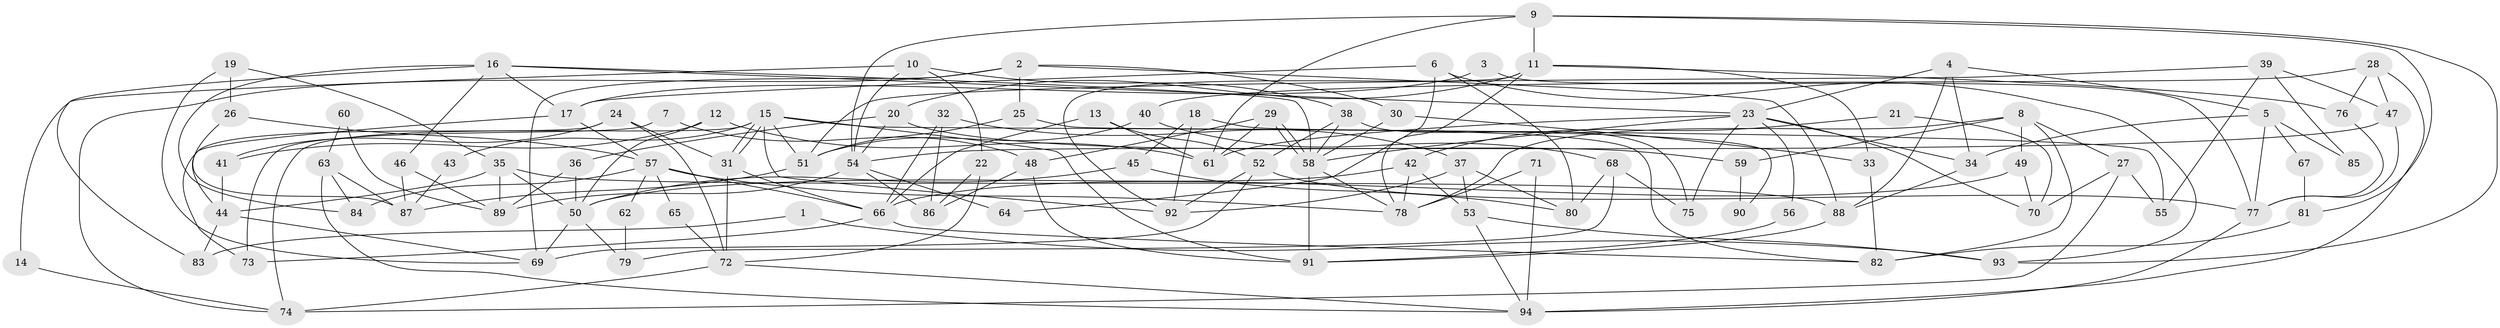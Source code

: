 // coarse degree distribution, {2: 0.11475409836065574, 6: 0.09836065573770492, 3: 0.22950819672131148, 4: 0.16393442622950818, 8: 0.08196721311475409, 5: 0.14754098360655737, 11: 0.03278688524590164, 7: 0.08196721311475409, 10: 0.01639344262295082, 9: 0.03278688524590164}
// Generated by graph-tools (version 1.1) at 2025/52/02/27/25 19:52:03]
// undirected, 94 vertices, 188 edges
graph export_dot {
graph [start="1"]
  node [color=gray90,style=filled];
  1;
  2;
  3;
  4;
  5;
  6;
  7;
  8;
  9;
  10;
  11;
  12;
  13;
  14;
  15;
  16;
  17;
  18;
  19;
  20;
  21;
  22;
  23;
  24;
  25;
  26;
  27;
  28;
  29;
  30;
  31;
  32;
  33;
  34;
  35;
  36;
  37;
  38;
  39;
  40;
  41;
  42;
  43;
  44;
  45;
  46;
  47;
  48;
  49;
  50;
  51;
  52;
  53;
  54;
  55;
  56;
  57;
  58;
  59;
  60;
  61;
  62;
  63;
  64;
  65;
  66;
  67;
  68;
  69;
  70;
  71;
  72;
  73;
  74;
  75;
  76;
  77;
  78;
  79;
  80;
  81;
  82;
  83;
  84;
  85;
  86;
  87;
  88;
  89;
  90;
  91;
  92;
  93;
  94;
  1 -- 83;
  1 -- 93;
  2 -- 88;
  2 -- 74;
  2 -- 25;
  2 -- 30;
  2 -- 69;
  3 -- 17;
  3 -- 77;
  4 -- 23;
  4 -- 88;
  4 -- 5;
  4 -- 34;
  5 -- 34;
  5 -- 67;
  5 -- 77;
  5 -- 85;
  6 -- 17;
  6 -- 93;
  6 -- 64;
  6 -- 80;
  7 -- 73;
  7 -- 48;
  8 -- 82;
  8 -- 27;
  8 -- 49;
  8 -- 59;
  8 -- 78;
  9 -- 11;
  9 -- 61;
  9 -- 54;
  9 -- 81;
  9 -- 93;
  10 -- 54;
  10 -- 22;
  10 -- 14;
  10 -- 38;
  11 -- 78;
  11 -- 20;
  11 -- 33;
  11 -- 76;
  11 -- 92;
  12 -- 61;
  12 -- 50;
  12 -- 41;
  13 -- 66;
  13 -- 52;
  13 -- 61;
  14 -- 74;
  15 -- 31;
  15 -- 31;
  15 -- 74;
  15 -- 43;
  15 -- 51;
  15 -- 55;
  15 -- 91;
  15 -- 92;
  16 -- 58;
  16 -- 23;
  16 -- 17;
  16 -- 46;
  16 -- 83;
  16 -- 84;
  17 -- 44;
  17 -- 57;
  18 -- 82;
  18 -- 92;
  18 -- 45;
  19 -- 69;
  19 -- 26;
  19 -- 35;
  20 -- 54;
  20 -- 36;
  20 -- 59;
  21 -- 70;
  21 -- 42;
  22 -- 86;
  22 -- 72;
  23 -- 34;
  23 -- 58;
  23 -- 56;
  23 -- 61;
  23 -- 70;
  23 -- 75;
  24 -- 72;
  24 -- 41;
  24 -- 31;
  24 -- 73;
  25 -- 51;
  25 -- 90;
  26 -- 57;
  26 -- 87;
  27 -- 70;
  27 -- 55;
  27 -- 74;
  28 -- 47;
  28 -- 76;
  28 -- 40;
  28 -- 94;
  29 -- 58;
  29 -- 58;
  29 -- 61;
  29 -- 48;
  30 -- 58;
  30 -- 33;
  31 -- 66;
  31 -- 72;
  32 -- 86;
  32 -- 66;
  32 -- 37;
  33 -- 82;
  34 -- 88;
  35 -- 50;
  35 -- 44;
  35 -- 88;
  35 -- 89;
  36 -- 89;
  36 -- 50;
  37 -- 92;
  37 -- 53;
  37 -- 80;
  38 -- 52;
  38 -- 58;
  38 -- 75;
  39 -- 47;
  39 -- 51;
  39 -- 55;
  39 -- 85;
  40 -- 68;
  40 -- 51;
  41 -- 44;
  42 -- 53;
  42 -- 78;
  42 -- 50;
  43 -- 87;
  44 -- 69;
  44 -- 83;
  45 -- 80;
  45 -- 50;
  46 -- 87;
  46 -- 89;
  47 -- 77;
  47 -- 54;
  48 -- 91;
  48 -- 86;
  49 -- 66;
  49 -- 70;
  50 -- 69;
  50 -- 79;
  51 -- 87;
  52 -- 92;
  52 -- 69;
  52 -- 77;
  53 -- 94;
  53 -- 93;
  54 -- 89;
  54 -- 64;
  54 -- 86;
  56 -- 91;
  57 -- 78;
  57 -- 62;
  57 -- 65;
  57 -- 66;
  57 -- 84;
  58 -- 78;
  58 -- 91;
  59 -- 90;
  60 -- 89;
  60 -- 63;
  62 -- 79;
  63 -- 94;
  63 -- 84;
  63 -- 87;
  65 -- 72;
  66 -- 73;
  66 -- 82;
  67 -- 81;
  68 -- 75;
  68 -- 80;
  68 -- 79;
  71 -- 94;
  71 -- 78;
  72 -- 94;
  72 -- 74;
  76 -- 77;
  77 -- 94;
  81 -- 82;
  88 -- 91;
}

